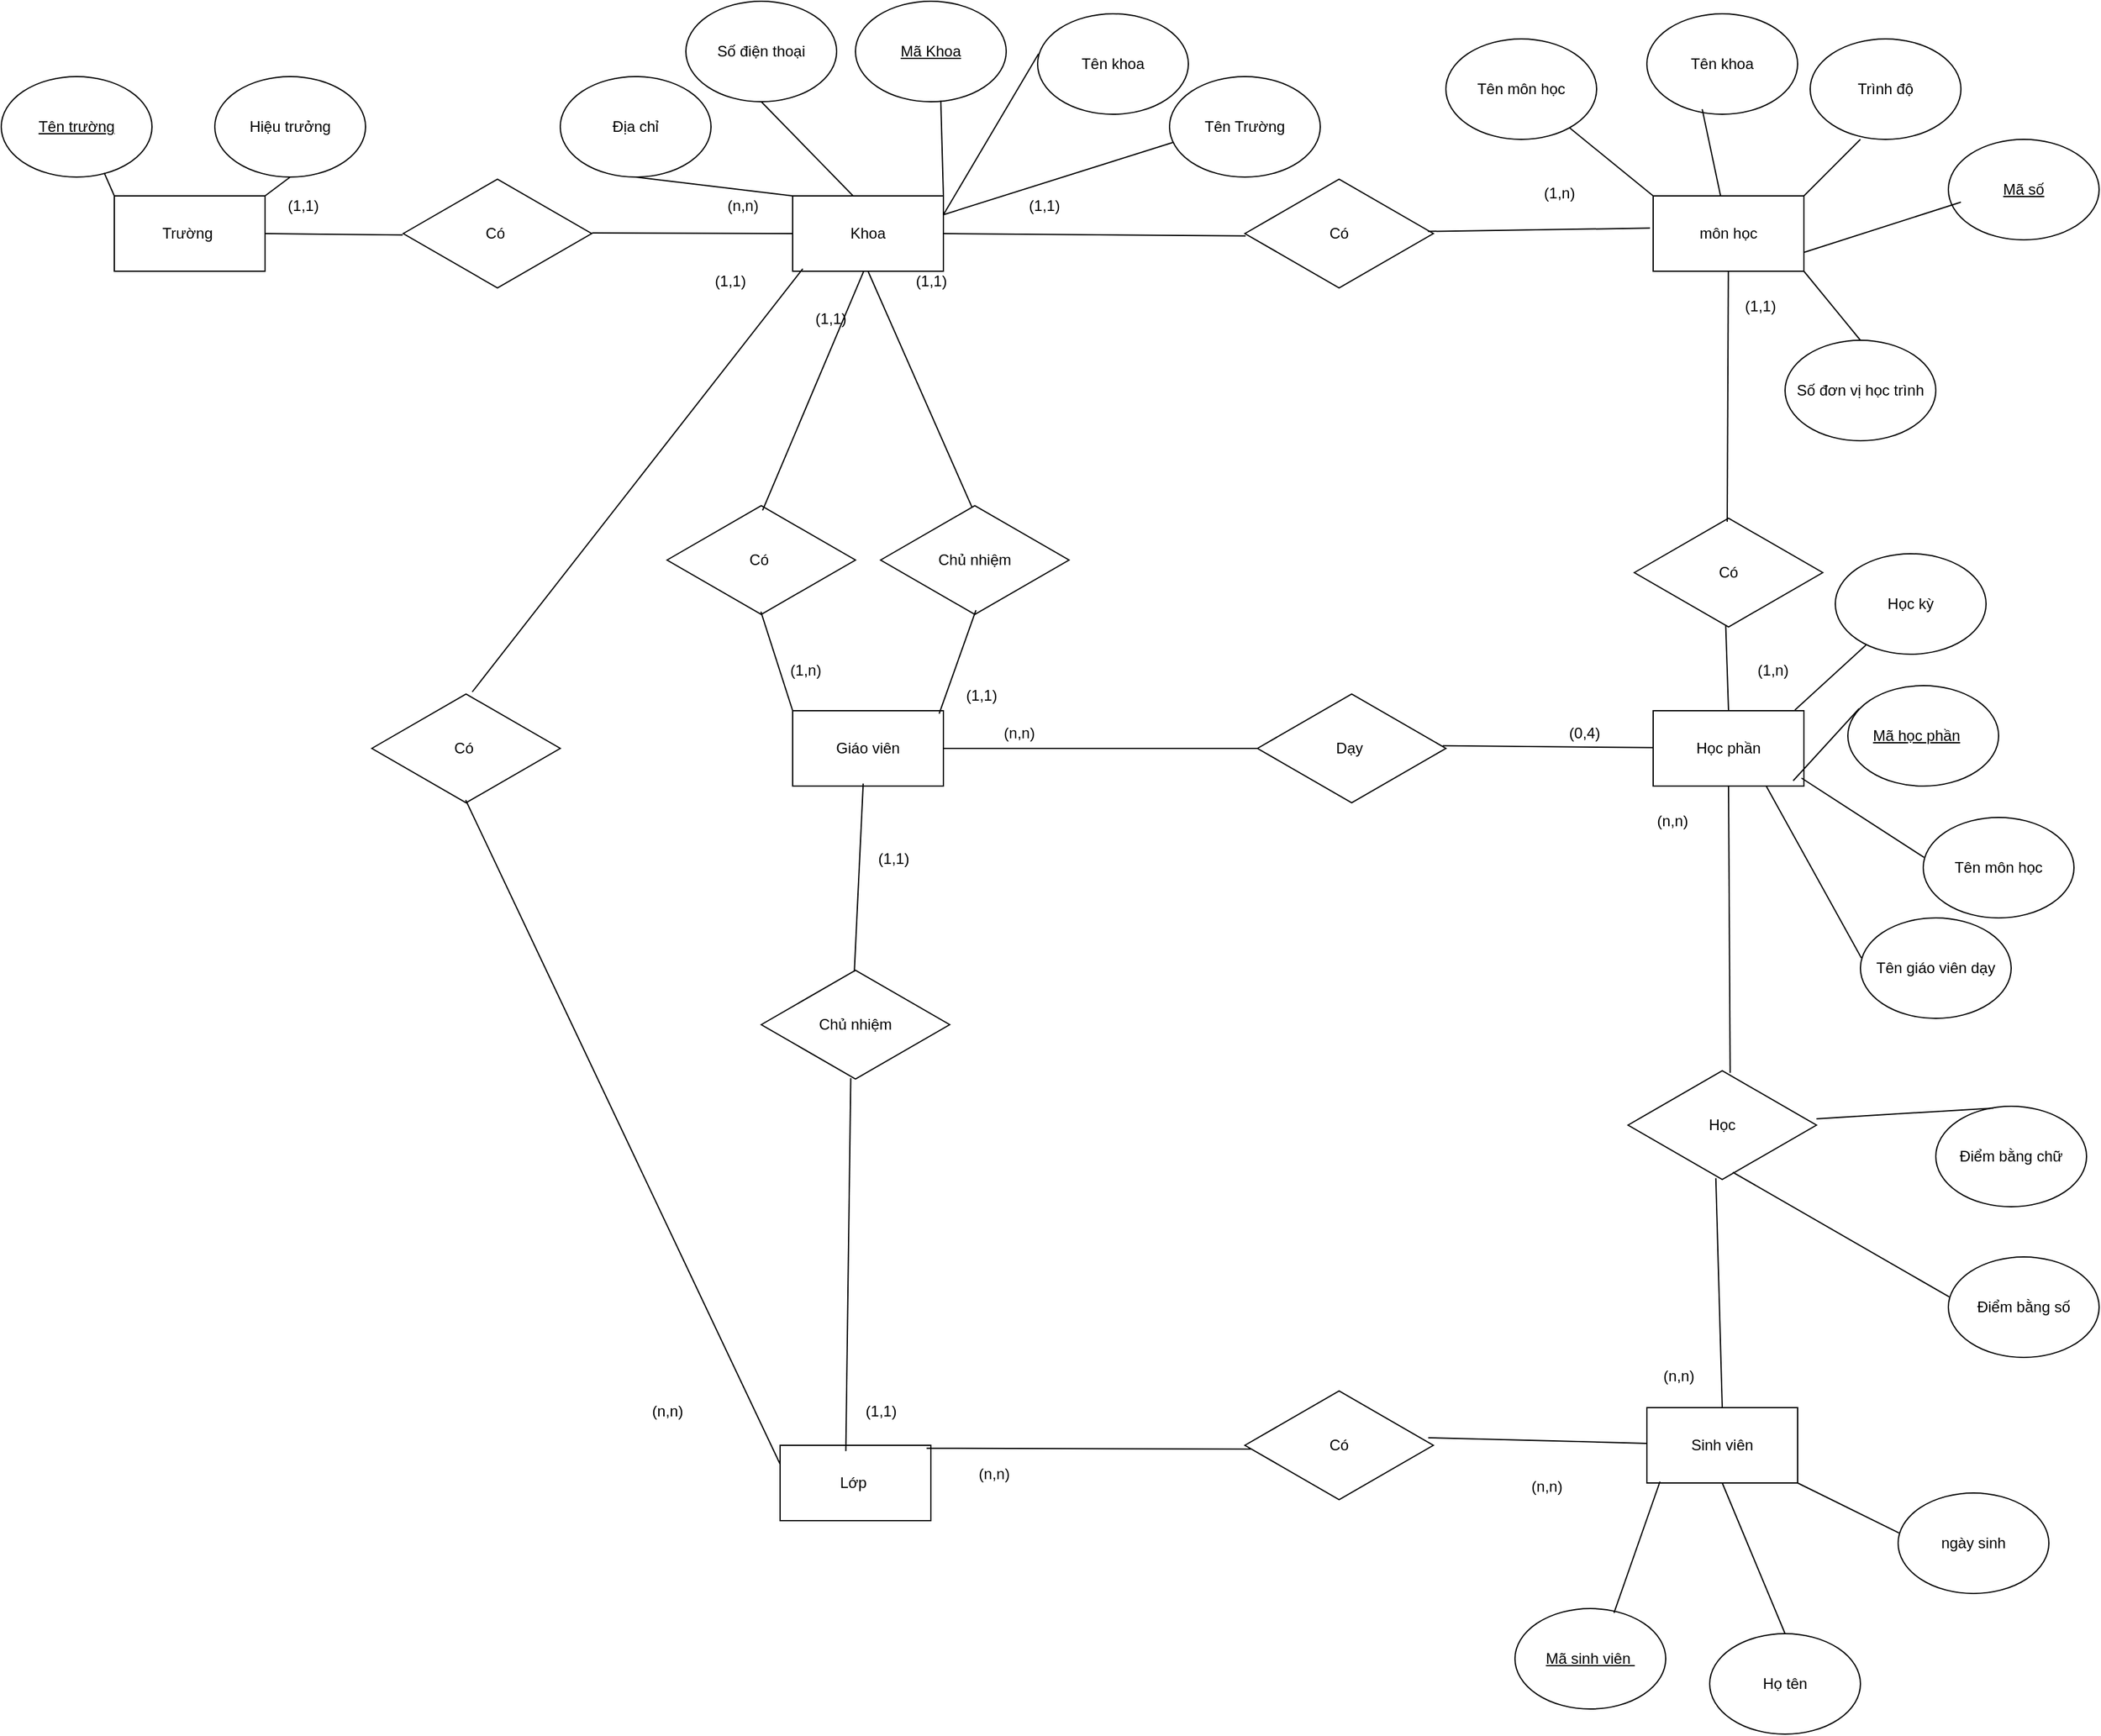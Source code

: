 <mxfile version="28.1.1">
  <diagram id="yPxyJZ8AM_hMuL3Unpa9" name="gitflow">
    <mxGraphModel dx="4993" dy="1965" grid="1" gridSize="10" guides="1" tooltips="1" connect="1" arrows="1" fold="1" page="1" pageScale="1" pageWidth="850" pageHeight="1100" math="0" shadow="0">
      <root>
        <mxCell id="0" />
        <mxCell id="1" parent="0" />
        <mxCell id="RqwDbQr5tK9U3BTIjn7D-177" value="Trường&amp;nbsp;" style="rounded=0;whiteSpace=wrap;html=1;" vertex="1" parent="1">
          <mxGeometry x="70" y="155" width="120" height="60" as="geometry" />
        </mxCell>
        <mxCell id="RqwDbQr5tK9U3BTIjn7D-178" value="Khoa" style="whiteSpace=wrap;html=1;" vertex="1" parent="1">
          <mxGeometry x="610" y="155" width="120" height="60" as="geometry" />
        </mxCell>
        <mxCell id="RqwDbQr5tK9U3BTIjn7D-179" value="&lt;u&gt;Tên trường&lt;/u&gt;" style="ellipse;whiteSpace=wrap;html=1;" vertex="1" parent="1">
          <mxGeometry x="-20" y="60" width="120" height="80" as="geometry" />
        </mxCell>
        <mxCell id="RqwDbQr5tK9U3BTIjn7D-180" value="Hiệu trưởng" style="ellipse;whiteSpace=wrap;html=1;" vertex="1" parent="1">
          <mxGeometry x="150" y="60" width="120" height="80" as="geometry" />
        </mxCell>
        <mxCell id="RqwDbQr5tK9U3BTIjn7D-183" value="" style="endArrow=none;html=1;rounded=0;exitX=1;exitY=0;exitDx=0;exitDy=0;entryX=0.5;entryY=1;entryDx=0;entryDy=0;" edge="1" parent="1" source="RqwDbQr5tK9U3BTIjn7D-177" target="RqwDbQr5tK9U3BTIjn7D-180">
          <mxGeometry width="50" height="50" relative="1" as="geometry">
            <mxPoint x="190" y="160" as="sourcePoint" />
            <mxPoint x="210" y="140" as="targetPoint" />
          </mxGeometry>
        </mxCell>
        <mxCell id="RqwDbQr5tK9U3BTIjn7D-184" value="" style="endArrow=none;html=1;rounded=0;entryX=0.683;entryY=0.958;entryDx=0;entryDy=0;entryPerimeter=0;exitX=0;exitY=0;exitDx=0;exitDy=0;" edge="1" parent="1" source="RqwDbQr5tK9U3BTIjn7D-177" target="RqwDbQr5tK9U3BTIjn7D-179">
          <mxGeometry width="50" height="50" relative="1" as="geometry">
            <mxPoint x="70" y="170" as="sourcePoint" />
            <mxPoint x="120" y="120" as="targetPoint" />
          </mxGeometry>
        </mxCell>
        <mxCell id="RqwDbQr5tK9U3BTIjn7D-186" value="&lt;u&gt;Mã Khoa&lt;/u&gt;" style="ellipse;whiteSpace=wrap;html=1;" vertex="1" parent="1">
          <mxGeometry x="660" width="120" height="80" as="geometry" />
        </mxCell>
        <mxCell id="RqwDbQr5tK9U3BTIjn7D-187" value="Tên khoa" style="ellipse;whiteSpace=wrap;html=1;" vertex="1" parent="1">
          <mxGeometry x="805" y="10" width="120" height="80" as="geometry" />
        </mxCell>
        <mxCell id="RqwDbQr5tK9U3BTIjn7D-188" value="Địa chỉ" style="ellipse;whiteSpace=wrap;html=1;" vertex="1" parent="1">
          <mxGeometry x="425" y="60" width="120" height="80" as="geometry" />
        </mxCell>
        <mxCell id="RqwDbQr5tK9U3BTIjn7D-189" value="Số điện thoại" style="ellipse;whiteSpace=wrap;html=1;" vertex="1" parent="1">
          <mxGeometry x="525" width="120" height="80" as="geometry" />
        </mxCell>
        <mxCell id="RqwDbQr5tK9U3BTIjn7D-192" value="" style="endArrow=none;html=1;rounded=0;entryX=0.5;entryY=1;entryDx=0;entryDy=0;exitX=0;exitY=0;exitDx=0;exitDy=0;" edge="1" parent="1" source="RqwDbQr5tK9U3BTIjn7D-178" target="RqwDbQr5tK9U3BTIjn7D-188">
          <mxGeometry width="50" height="50" relative="1" as="geometry">
            <mxPoint x="440" y="160" as="sourcePoint" />
            <mxPoint x="490" y="110" as="targetPoint" />
          </mxGeometry>
        </mxCell>
        <mxCell id="RqwDbQr5tK9U3BTIjn7D-193" value="" style="endArrow=none;html=1;rounded=0;entryX=0.566;entryY=0.99;entryDx=0;entryDy=0;entryPerimeter=0;exitX=1;exitY=0;exitDx=0;exitDy=0;" edge="1" parent="1" source="RqwDbQr5tK9U3BTIjn7D-178" target="RqwDbQr5tK9U3BTIjn7D-186">
          <mxGeometry width="50" height="50" relative="1" as="geometry">
            <mxPoint x="729.997" y="160" as="sourcePoint" />
            <mxPoint x="803.33" y="100" as="targetPoint" />
          </mxGeometry>
        </mxCell>
        <mxCell id="RqwDbQr5tK9U3BTIjn7D-195" value="" style="endArrow=none;html=1;rounded=0;entryX=0.006;entryY=0.398;entryDx=0;entryDy=0;entryPerimeter=0;exitX=1;exitY=0.25;exitDx=0;exitDy=0;" edge="1" parent="1" source="RqwDbQr5tK9U3BTIjn7D-178" target="RqwDbQr5tK9U3BTIjn7D-187">
          <mxGeometry width="50" height="50" relative="1" as="geometry">
            <mxPoint x="570" y="215" as="sourcePoint" />
            <mxPoint x="620" y="165" as="targetPoint" />
          </mxGeometry>
        </mxCell>
        <mxCell id="RqwDbQr5tK9U3BTIjn7D-198" value="Có&amp;nbsp;" style="html=1;whiteSpace=wrap;aspect=fixed;shape=isoRectangle;" vertex="1" parent="1">
          <mxGeometry x="300" y="140" width="150" height="90" as="geometry" />
        </mxCell>
        <mxCell id="RqwDbQr5tK9U3BTIjn7D-199" value="" style="endArrow=none;html=1;rounded=0;exitX=1;exitY=0.5;exitDx=0;exitDy=0;entryX=-0.003;entryY=0.513;entryDx=0;entryDy=0;entryPerimeter=0;" edge="1" parent="1" source="RqwDbQr5tK9U3BTIjn7D-177" target="RqwDbQr5tK9U3BTIjn7D-198">
          <mxGeometry width="50" height="50" relative="1" as="geometry">
            <mxPoint x="200" y="240" as="sourcePoint" />
            <mxPoint x="250" y="190" as="targetPoint" />
          </mxGeometry>
        </mxCell>
        <mxCell id="RqwDbQr5tK9U3BTIjn7D-200" value="" style="endArrow=none;html=1;rounded=0;entryX=0;entryY=0.5;entryDx=0;entryDy=0;exitX=1.002;exitY=0.495;exitDx=0;exitDy=0;exitPerimeter=0;" edge="1" parent="1" source="RqwDbQr5tK9U3BTIjn7D-198" target="RqwDbQr5tK9U3BTIjn7D-178">
          <mxGeometry width="50" height="50" relative="1" as="geometry">
            <mxPoint x="400" y="190" as="sourcePoint" />
            <mxPoint x="445" y="180" as="targetPoint" />
          </mxGeometry>
        </mxCell>
        <mxCell id="RqwDbQr5tK9U3BTIjn7D-201" value="môn học" style="whiteSpace=wrap;html=1;" vertex="1" parent="1">
          <mxGeometry x="1295" y="155" width="120" height="60" as="geometry" />
        </mxCell>
        <mxCell id="RqwDbQr5tK9U3BTIjn7D-202" value="" style="endArrow=none;html=1;rounded=0;entryX=0.401;entryY=0;entryDx=0;entryDy=0;entryPerimeter=0;exitX=0.5;exitY=1;exitDx=0;exitDy=0;" edge="1" parent="1" source="RqwDbQr5tK9U3BTIjn7D-189" target="RqwDbQr5tK9U3BTIjn7D-178">
          <mxGeometry width="50" height="50" relative="1" as="geometry">
            <mxPoint x="640" y="90" as="sourcePoint" />
            <mxPoint x="580" y="210" as="targetPoint" />
          </mxGeometry>
        </mxCell>
        <mxCell id="RqwDbQr5tK9U3BTIjn7D-203" value="Tên môn học" style="ellipse;whiteSpace=wrap;html=1;" vertex="1" parent="1">
          <mxGeometry x="1130" y="30" width="120" height="80" as="geometry" />
        </mxCell>
        <mxCell id="RqwDbQr5tK9U3BTIjn7D-204" value="&lt;u&gt;Mã số&lt;/u&gt;" style="ellipse;whiteSpace=wrap;html=1;" vertex="1" parent="1">
          <mxGeometry x="1530" y="110" width="120" height="80" as="geometry" />
        </mxCell>
        <mxCell id="RqwDbQr5tK9U3BTIjn7D-205" value="" style="endArrow=none;html=1;rounded=0;entryX=0.819;entryY=0.883;entryDx=0;entryDy=0;entryPerimeter=0;exitX=0;exitY=0;exitDx=0;exitDy=0;" edge="1" parent="1" source="RqwDbQr5tK9U3BTIjn7D-201" target="RqwDbQr5tK9U3BTIjn7D-203">
          <mxGeometry width="50" height="50" relative="1" as="geometry">
            <mxPoint x="70" y="320" as="sourcePoint" />
            <mxPoint x="120" y="270" as="targetPoint" />
          </mxGeometry>
        </mxCell>
        <mxCell id="RqwDbQr5tK9U3BTIjn7D-206" value="" style="endArrow=none;html=1;rounded=0;exitX=0.083;exitY=0.625;exitDx=0;exitDy=0;exitPerimeter=0;entryX=1;entryY=0.75;entryDx=0;entryDy=0;" edge="1" parent="1" source="RqwDbQr5tK9U3BTIjn7D-204" target="RqwDbQr5tK9U3BTIjn7D-201">
          <mxGeometry width="50" height="50" relative="1" as="geometry">
            <mxPoint x="1727.426" y="99.996" as="sourcePoint" />
            <mxPoint x="1410" y="190" as="targetPoint" />
          </mxGeometry>
        </mxCell>
        <mxCell id="RqwDbQr5tK9U3BTIjn7D-207" value="Số đơn vị học trình" style="ellipse;whiteSpace=wrap;html=1;" vertex="1" parent="1">
          <mxGeometry x="1400" y="270" width="120" height="80" as="geometry" />
        </mxCell>
        <mxCell id="RqwDbQr5tK9U3BTIjn7D-208" value="" style="endArrow=none;html=1;rounded=0;exitX=0.5;exitY=0;exitDx=0;exitDy=0;entryX=1;entryY=1;entryDx=0;entryDy=0;" edge="1" parent="1" source="RqwDbQr5tK9U3BTIjn7D-207" target="RqwDbQr5tK9U3BTIjn7D-201">
          <mxGeometry width="50" height="50" relative="1" as="geometry">
            <mxPoint x="105" y="470" as="sourcePoint" />
            <mxPoint x="155" y="420" as="targetPoint" />
          </mxGeometry>
        </mxCell>
        <mxCell id="RqwDbQr5tK9U3BTIjn7D-209" value="Trình độ" style="ellipse;whiteSpace=wrap;html=1;" vertex="1" parent="1">
          <mxGeometry x="1420" y="30" width="120" height="80" as="geometry" />
        </mxCell>
        <mxCell id="RqwDbQr5tK9U3BTIjn7D-210" value="" style="endArrow=none;html=1;rounded=0;entryX=1;entryY=0;entryDx=0;entryDy=0;exitX=0.333;exitY=1;exitDx=0;exitDy=0;exitPerimeter=0;" edge="1" parent="1" source="RqwDbQr5tK9U3BTIjn7D-209" target="RqwDbQr5tK9U3BTIjn7D-201">
          <mxGeometry width="50" height="50" relative="1" as="geometry">
            <mxPoint x="1208.773" y="59.294" as="sourcePoint" />
            <mxPoint x="1180" y="160" as="targetPoint" />
          </mxGeometry>
        </mxCell>
        <mxCell id="RqwDbQr5tK9U3BTIjn7D-212" value="Có" style="html=1;whiteSpace=wrap;aspect=fixed;shape=isoRectangle;" vertex="1" parent="1">
          <mxGeometry x="970" y="140" width="150" height="90" as="geometry" />
        </mxCell>
        <mxCell id="RqwDbQr5tK9U3BTIjn7D-214" value="" style="endArrow=none;html=1;rounded=0;exitX=1;exitY=0.5;exitDx=0;exitDy=0;entryX=0.004;entryY=0.521;entryDx=0;entryDy=0;entryPerimeter=0;" edge="1" parent="1" source="RqwDbQr5tK9U3BTIjn7D-178" target="RqwDbQr5tK9U3BTIjn7D-212">
          <mxGeometry width="50" height="50" relative="1" as="geometry">
            <mxPoint x="780" y="220" as="sourcePoint" />
            <mxPoint x="830" y="170" as="targetPoint" />
          </mxGeometry>
        </mxCell>
        <mxCell id="RqwDbQr5tK9U3BTIjn7D-215" value="" style="endArrow=none;html=1;rounded=0;entryX=-0.021;entryY=0.428;entryDx=0;entryDy=0;entryPerimeter=0;exitX=0.971;exitY=0.481;exitDx=0;exitDy=0;exitPerimeter=0;" edge="1" parent="1" source="RqwDbQr5tK9U3BTIjn7D-212" target="RqwDbQr5tK9U3BTIjn7D-201">
          <mxGeometry width="50" height="50" relative="1" as="geometry">
            <mxPoint x="980" y="220" as="sourcePoint" />
            <mxPoint x="1030" y="170" as="targetPoint" />
          </mxGeometry>
        </mxCell>
        <mxCell id="RqwDbQr5tK9U3BTIjn7D-227" value="Học phần" style="whiteSpace=wrap;html=1;" vertex="1" parent="1">
          <mxGeometry x="1295" y="565" width="120" height="60" as="geometry" />
        </mxCell>
        <mxCell id="RqwDbQr5tK9U3BTIjn7D-228" value="&lt;u&gt;Mã học phần&lt;span style=&quot;white-space: pre;&quot;&gt;&#x9;&lt;/span&gt;&lt;/u&gt;" style="ellipse;whiteSpace=wrap;html=1;" vertex="1" parent="1">
          <mxGeometry x="1450" y="545" width="120" height="80" as="geometry" />
        </mxCell>
        <mxCell id="RqwDbQr5tK9U3BTIjn7D-229" value="Học kỳ" style="ellipse;whiteSpace=wrap;html=1;" vertex="1" parent="1">
          <mxGeometry x="1440" y="440" width="120" height="80" as="geometry" />
        </mxCell>
        <mxCell id="RqwDbQr5tK9U3BTIjn7D-230" value="" style="endArrow=none;html=1;rounded=0;entryX=0.075;entryY=0.228;entryDx=0;entryDy=0;entryPerimeter=0;exitX=0.929;exitY=0.929;exitDx=0;exitDy=0;exitPerimeter=0;" edge="1" parent="1" source="RqwDbQr5tK9U3BTIjn7D-227" target="RqwDbQr5tK9U3BTIjn7D-228">
          <mxGeometry width="50" height="50" relative="1" as="geometry">
            <mxPoint x="600" y="330" as="sourcePoint" />
            <mxPoint x="650" y="280" as="targetPoint" />
          </mxGeometry>
        </mxCell>
        <mxCell id="RqwDbQr5tK9U3BTIjn7D-231" value="" style="endArrow=none;html=1;rounded=0;entryX=0.94;entryY=-0.008;entryDx=0;entryDy=0;entryPerimeter=0;" edge="1" parent="1" source="RqwDbQr5tK9U3BTIjn7D-229" target="RqwDbQr5tK9U3BTIjn7D-227">
          <mxGeometry width="50" height="50" relative="1" as="geometry">
            <mxPoint x="1572.906" y="295.716" as="sourcePoint" />
            <mxPoint x="1600" y="230.0" as="targetPoint" />
          </mxGeometry>
        </mxCell>
        <mxCell id="RqwDbQr5tK9U3BTIjn7D-236" value="Có" style="html=1;whiteSpace=wrap;aspect=fixed;shape=isoRectangle;" vertex="1" parent="1">
          <mxGeometry x="1280" y="410" width="150" height="90" as="geometry" />
        </mxCell>
        <mxCell id="RqwDbQr5tK9U3BTIjn7D-237" value="" style="endArrow=none;html=1;rounded=0;exitX=0.485;exitY=0.962;exitDx=0;exitDy=0;exitPerimeter=0;entryX=0.5;entryY=0;entryDx=0;entryDy=0;" edge="1" parent="1" source="RqwDbQr5tK9U3BTIjn7D-236" target="RqwDbQr5tK9U3BTIjn7D-227">
          <mxGeometry width="50" height="50" relative="1" as="geometry">
            <mxPoint x="1510" y="230" as="sourcePoint" />
            <mxPoint x="1570" y="430" as="targetPoint" />
          </mxGeometry>
        </mxCell>
        <mxCell id="RqwDbQr5tK9U3BTIjn7D-238" value="" style="endArrow=none;html=1;rounded=0;entryX=0.493;entryY=0.05;entryDx=0;entryDy=0;entryPerimeter=0;" edge="1" parent="1" source="RqwDbQr5tK9U3BTIjn7D-201" target="RqwDbQr5tK9U3BTIjn7D-236">
          <mxGeometry width="50" height="50" relative="1" as="geometry">
            <mxPoint x="1330" y="240" as="sourcePoint" />
            <mxPoint x="1300" y="150" as="targetPoint" />
          </mxGeometry>
        </mxCell>
        <mxCell id="RqwDbQr5tK9U3BTIjn7D-239" value="Giáo viên" style="whiteSpace=wrap;html=1;" vertex="1" parent="1">
          <mxGeometry x="610" y="565" width="120" height="60" as="geometry" />
        </mxCell>
        <mxCell id="RqwDbQr5tK9U3BTIjn7D-247" value="Có&amp;nbsp;" style="html=1;whiteSpace=wrap;aspect=fixed;shape=isoRectangle;" vertex="1" parent="1">
          <mxGeometry x="510" y="400" width="150" height="90" as="geometry" />
        </mxCell>
        <mxCell id="RqwDbQr5tK9U3BTIjn7D-251" value="" style="endArrow=none;html=1;rounded=0;entryX=0.472;entryY=0.996;entryDx=0;entryDy=0;entryPerimeter=0;exitX=0.507;exitY=0.061;exitDx=0;exitDy=0;exitPerimeter=0;" edge="1" parent="1" source="RqwDbQr5tK9U3BTIjn7D-247" target="RqwDbQr5tK9U3BTIjn7D-178">
          <mxGeometry width="50" height="50" relative="1" as="geometry">
            <mxPoint x="640" y="400" as="sourcePoint" />
            <mxPoint x="690" y="300" as="targetPoint" />
          </mxGeometry>
        </mxCell>
        <mxCell id="RqwDbQr5tK9U3BTIjn7D-252" value="" style="endArrow=none;html=1;rounded=0;exitX=0;exitY=0;exitDx=0;exitDy=0;entryX=0.498;entryY=0.957;entryDx=0;entryDy=0;entryPerimeter=0;" edge="1" parent="1" source="RqwDbQr5tK9U3BTIjn7D-239" target="RqwDbQr5tK9U3BTIjn7D-247">
          <mxGeometry width="50" height="50" relative="1" as="geometry">
            <mxPoint x="570" y="575" as="sourcePoint" />
            <mxPoint x="620" y="525" as="targetPoint" />
          </mxGeometry>
        </mxCell>
        <mxCell id="RqwDbQr5tK9U3BTIjn7D-253" value="" style="endArrow=none;html=1;rounded=0;entryX=0.5;entryY=1;entryDx=0;entryDy=0;exitX=0.489;exitY=0.048;exitDx=0;exitDy=0;exitPerimeter=0;" edge="1" parent="1" source="RqwDbQr5tK9U3BTIjn7D-254" target="RqwDbQr5tK9U3BTIjn7D-178">
          <mxGeometry width="50" height="50" relative="1" as="geometry">
            <mxPoint x="730" y="410" as="sourcePoint" />
            <mxPoint x="720" y="360" as="targetPoint" />
            <Array as="points" />
          </mxGeometry>
        </mxCell>
        <mxCell id="RqwDbQr5tK9U3BTIjn7D-254" value="Chủ nhiệm" style="html=1;whiteSpace=wrap;aspect=fixed;shape=isoRectangle;" vertex="1" parent="1">
          <mxGeometry x="680" y="400" width="150" height="90" as="geometry" />
        </mxCell>
        <mxCell id="RqwDbQr5tK9U3BTIjn7D-255" value="" style="endArrow=none;html=1;rounded=0;exitX=0.972;exitY=0.039;exitDx=0;exitDy=0;exitPerimeter=0;entryX=0.506;entryY=0.944;entryDx=0;entryDy=0;entryPerimeter=0;" edge="1" parent="1" source="RqwDbQr5tK9U3BTIjn7D-239" target="RqwDbQr5tK9U3BTIjn7D-254">
          <mxGeometry width="50" height="50" relative="1" as="geometry">
            <mxPoint x="710" y="575" as="sourcePoint" />
            <mxPoint x="760" y="525" as="targetPoint" />
          </mxGeometry>
        </mxCell>
        <mxCell id="RqwDbQr5tK9U3BTIjn7D-257" value="" style="endArrow=none;html=1;rounded=0;exitX=1;exitY=0.5;exitDx=0;exitDy=0;entryX=0.032;entryY=0.5;entryDx=0;entryDy=0;entryPerimeter=0;" edge="1" parent="1" source="RqwDbQr5tK9U3BTIjn7D-239" target="RqwDbQr5tK9U3BTIjn7D-258">
          <mxGeometry width="50" height="50" relative="1" as="geometry">
            <mxPoint x="710" y="640" as="sourcePoint" />
            <mxPoint x="1050" y="510" as="targetPoint" />
          </mxGeometry>
        </mxCell>
        <mxCell id="RqwDbQr5tK9U3BTIjn7D-258" value="Dạy&amp;nbsp;" style="html=1;whiteSpace=wrap;aspect=fixed;shape=isoRectangle;" vertex="1" parent="1">
          <mxGeometry x="980" y="550" width="150" height="90" as="geometry" />
        </mxCell>
        <mxCell id="RqwDbQr5tK9U3BTIjn7D-259" value="" style="endArrow=none;html=1;rounded=0;exitX=0.983;exitY=0.476;exitDx=0;exitDy=0;exitPerimeter=0;" edge="1" parent="1" source="RqwDbQr5tK9U3BTIjn7D-258" target="RqwDbQr5tK9U3BTIjn7D-227">
          <mxGeometry width="50" height="50" relative="1" as="geometry">
            <mxPoint x="1275" y="470" as="sourcePoint" />
            <mxPoint x="1530" y="570" as="targetPoint" />
          </mxGeometry>
        </mxCell>
        <mxCell id="RqwDbQr5tK9U3BTIjn7D-260" value="Sinh viên" style="whiteSpace=wrap;html=1;" vertex="1" parent="1">
          <mxGeometry x="1290" y="1120" width="120" height="60" as="geometry" />
        </mxCell>
        <mxCell id="RqwDbQr5tK9U3BTIjn7D-261" value="Họ tên" style="ellipse;whiteSpace=wrap;html=1;" vertex="1" parent="1">
          <mxGeometry x="1340" y="1300" width="120" height="80" as="geometry" />
        </mxCell>
        <mxCell id="RqwDbQr5tK9U3BTIjn7D-262" value="ngày sinh" style="ellipse;whiteSpace=wrap;html=1;" vertex="1" parent="1">
          <mxGeometry x="1490" y="1188" width="120" height="80" as="geometry" />
        </mxCell>
        <mxCell id="RqwDbQr5tK9U3BTIjn7D-263" value="&lt;u&gt;Mã sinh viên&amp;nbsp;&lt;/u&gt;" style="ellipse;whiteSpace=wrap;html=1;" vertex="1" parent="1">
          <mxGeometry x="1185" y="1280" width="120" height="80" as="geometry" />
        </mxCell>
        <mxCell id="RqwDbQr5tK9U3BTIjn7D-265" value="" style="endArrow=none;html=1;rounded=0;entryX=0.657;entryY=0.043;entryDx=0;entryDy=0;exitX=0.087;exitY=0.981;exitDx=0;exitDy=0;entryPerimeter=0;exitPerimeter=0;" edge="1" parent="1" source="RqwDbQr5tK9U3BTIjn7D-260" target="RqwDbQr5tK9U3BTIjn7D-263">
          <mxGeometry width="50" height="50" relative="1" as="geometry">
            <mxPoint x="770" y="900" as="sourcePoint" />
            <mxPoint x="820" y="850" as="targetPoint" />
          </mxGeometry>
        </mxCell>
        <mxCell id="RqwDbQr5tK9U3BTIjn7D-266" value="" style="endArrow=none;html=1;rounded=0;entryX=0.5;entryY=0;entryDx=0;entryDy=0;exitX=0.5;exitY=1;exitDx=0;exitDy=0;" edge="1" parent="1" source="RqwDbQr5tK9U3BTIjn7D-260" target="RqwDbQr5tK9U3BTIjn7D-261">
          <mxGeometry width="50" height="50" relative="1" as="geometry">
            <mxPoint x="1106.04" y="821" as="sourcePoint" />
            <mxPoint x="1093.96" y="1100.2" as="targetPoint" />
          </mxGeometry>
        </mxCell>
        <mxCell id="RqwDbQr5tK9U3BTIjn7D-267" value="" style="endArrow=none;html=1;rounded=0;entryX=0.006;entryY=0.398;entryDx=0;entryDy=0;entryPerimeter=0;exitX=1;exitY=1;exitDx=0;exitDy=0;" edge="1" parent="1" source="RqwDbQr5tK9U3BTIjn7D-260" target="RqwDbQr5tK9U3BTIjn7D-262">
          <mxGeometry width="50" height="50" relative="1" as="geometry">
            <mxPoint x="900" y="955" as="sourcePoint" />
            <mxPoint x="950" y="905" as="targetPoint" />
          </mxGeometry>
        </mxCell>
        <mxCell id="RqwDbQr5tK9U3BTIjn7D-269" value="Học" style="html=1;whiteSpace=wrap;aspect=fixed;shape=isoRectangle;" vertex="1" parent="1">
          <mxGeometry x="1275" y="850" width="150" height="90" as="geometry" />
        </mxCell>
        <mxCell id="RqwDbQr5tK9U3BTIjn7D-270" value="" style="endArrow=none;html=1;rounded=0;exitX=0.5;exitY=0;exitDx=0;exitDy=0;entryX=0.466;entryY=0.969;entryDx=0;entryDy=0;entryPerimeter=0;" edge="1" parent="1" source="RqwDbQr5tK9U3BTIjn7D-260" target="RqwDbQr5tK9U3BTIjn7D-269">
          <mxGeometry width="50" height="50" relative="1" as="geometry">
            <mxPoint x="1110" y="960" as="sourcePoint" />
            <mxPoint x="1350" y="933" as="targetPoint" />
          </mxGeometry>
        </mxCell>
        <mxCell id="RqwDbQr5tK9U3BTIjn7D-275" value="" style="endArrow=none;html=1;rounded=0;exitX=0.542;exitY=0.038;exitDx=0;exitDy=0;exitPerimeter=0;entryX=0.5;entryY=1;entryDx=0;entryDy=0;" edge="1" parent="1" source="RqwDbQr5tK9U3BTIjn7D-269" target="RqwDbQr5tK9U3BTIjn7D-227">
          <mxGeometry width="50" height="50" relative="1" as="geometry">
            <mxPoint x="1290" y="780" as="sourcePoint" />
            <mxPoint x="1352.1" y="743.52" as="targetPoint" />
          </mxGeometry>
        </mxCell>
        <mxCell id="RqwDbQr5tK9U3BTIjn7D-277" value="Lớp&amp;nbsp;" style="whiteSpace=wrap;html=1;" vertex="1" parent="1">
          <mxGeometry x="600" y="1150" width="120" height="60" as="geometry" />
        </mxCell>
        <mxCell id="RqwDbQr5tK9U3BTIjn7D-278" value="Có&amp;nbsp;" style="html=1;whiteSpace=wrap;aspect=fixed;shape=isoRectangle;" vertex="1" parent="1">
          <mxGeometry x="275" y="550" width="150" height="90" as="geometry" />
        </mxCell>
        <mxCell id="RqwDbQr5tK9U3BTIjn7D-279" value="" style="endArrow=none;html=1;rounded=0;exitX=0;exitY=0.25;exitDx=0;exitDy=0;entryX=0.498;entryY=0.957;entryDx=0;entryDy=0;entryPerimeter=0;" edge="1" parent="1" source="RqwDbQr5tK9U3BTIjn7D-277" target="RqwDbQr5tK9U3BTIjn7D-278">
          <mxGeometry width="50" height="50" relative="1" as="geometry">
            <mxPoint x="380" y="710" as="sourcePoint" />
            <mxPoint x="310" y="665" as="targetPoint" />
          </mxGeometry>
        </mxCell>
        <mxCell id="RqwDbQr5tK9U3BTIjn7D-280" value="" style="endArrow=none;html=1;rounded=0;exitX=0.972;exitY=0.039;exitDx=0;exitDy=0;exitPerimeter=0;entryX=0.033;entryY=0.533;entryDx=0;entryDy=0;entryPerimeter=0;" edge="1" parent="1" source="RqwDbQr5tK9U3BTIjn7D-277" target="RqwDbQr5tK9U3BTIjn7D-281">
          <mxGeometry width="50" height="50" relative="1" as="geometry">
            <mxPoint x="590" y="875" as="sourcePoint" />
            <mxPoint x="780" y="870" as="targetPoint" />
          </mxGeometry>
        </mxCell>
        <mxCell id="RqwDbQr5tK9U3BTIjn7D-281" value="Có" style="html=1;whiteSpace=wrap;aspect=fixed;shape=isoRectangle;" vertex="1" parent="1">
          <mxGeometry x="970" y="1105" width="150" height="90" as="geometry" />
        </mxCell>
        <mxCell id="RqwDbQr5tK9U3BTIjn7D-282" value="" style="endArrow=none;html=1;rounded=0;exitX=0.533;exitY=0;exitDx=0;exitDy=0;exitPerimeter=0;entryX=0.067;entryY=0.967;entryDx=0;entryDy=0;entryPerimeter=0;" edge="1" parent="1" source="RqwDbQr5tK9U3BTIjn7D-278" target="RqwDbQr5tK9U3BTIjn7D-178">
          <mxGeometry width="50" height="50" relative="1" as="geometry">
            <mxPoint x="740" y="400" as="sourcePoint" />
            <mxPoint x="410" y="450" as="targetPoint" />
          </mxGeometry>
        </mxCell>
        <mxCell id="RqwDbQr5tK9U3BTIjn7D-283" value="" style="endArrow=none;html=1;rounded=0;exitX=0.973;exitY=0.433;exitDx=0;exitDy=0;exitPerimeter=0;" edge="1" parent="1" source="RqwDbQr5tK9U3BTIjn7D-281" target="RqwDbQr5tK9U3BTIjn7D-260">
          <mxGeometry width="50" height="50" relative="1" as="geometry">
            <mxPoint x="740" y="750" as="sourcePoint" />
            <mxPoint x="790" y="700" as="targetPoint" />
          </mxGeometry>
        </mxCell>
        <mxCell id="RqwDbQr5tK9U3BTIjn7D-284" value="" style="endArrow=none;html=1;rounded=0;exitX=0.436;exitY=0.078;exitDx=0;exitDy=0;entryX=0.475;entryY=0.973;entryDx=0;entryDy=0;entryPerimeter=0;exitPerimeter=0;" edge="1" parent="1" source="RqwDbQr5tK9U3BTIjn7D-277" target="RqwDbQr5tK9U3BTIjn7D-285">
          <mxGeometry width="50" height="50" relative="1" as="geometry">
            <mxPoint x="680" y="810" as="sourcePoint" />
            <mxPoint x="690" y="790" as="targetPoint" />
          </mxGeometry>
        </mxCell>
        <mxCell id="RqwDbQr5tK9U3BTIjn7D-285" value="Chủ nhiệm" style="html=1;whiteSpace=wrap;aspect=fixed;shape=isoRectangle;" vertex="1" parent="1">
          <mxGeometry x="585" y="770" width="150" height="90" as="geometry" />
        </mxCell>
        <mxCell id="RqwDbQr5tK9U3BTIjn7D-286" value="" style="endArrow=none;html=1;rounded=0;exitX=0.494;exitY=0.03;exitDx=0;exitDy=0;exitPerimeter=0;entryX=0.468;entryY=0.967;entryDx=0;entryDy=0;entryPerimeter=0;" edge="1" parent="1" source="RqwDbQr5tK9U3BTIjn7D-285" target="RqwDbQr5tK9U3BTIjn7D-239">
          <mxGeometry width="50" height="50" relative="1" as="geometry">
            <mxPoint x="740" y="700" as="sourcePoint" />
            <mxPoint x="790" y="650" as="targetPoint" />
          </mxGeometry>
        </mxCell>
        <mxCell id="RqwDbQr5tK9U3BTIjn7D-289" value="Điểm bằng chữ" style="ellipse;whiteSpace=wrap;html=1;" vertex="1" parent="1">
          <mxGeometry x="1520" y="880" width="120" height="80" as="geometry" />
        </mxCell>
        <mxCell id="RqwDbQr5tK9U3BTIjn7D-290" value="Điểm bằng số" style="ellipse;whiteSpace=wrap;html=1;" vertex="1" parent="1">
          <mxGeometry x="1530" y="1000" width="120" height="80" as="geometry" />
        </mxCell>
        <mxCell id="RqwDbQr5tK9U3BTIjn7D-293" value="" style="endArrow=none;html=1;rounded=0;entryX=0.381;entryY=0.018;entryDx=0;entryDy=0;entryPerimeter=0;exitX=1;exitY=0.444;exitDx=0;exitDy=0;exitPerimeter=0;" edge="1" parent="1" source="RqwDbQr5tK9U3BTIjn7D-269" target="RqwDbQr5tK9U3BTIjn7D-289">
          <mxGeometry width="50" height="50" relative="1" as="geometry">
            <mxPoint x="1140" y="1270" as="sourcePoint" />
            <mxPoint x="1203.33" y="1220" as="targetPoint" />
          </mxGeometry>
        </mxCell>
        <mxCell id="RqwDbQr5tK9U3BTIjn7D-294" value="" style="endArrow=none;html=1;rounded=0;entryX=0.006;entryY=0.398;entryDx=0;entryDy=0;entryPerimeter=0;exitX=0.556;exitY=0.917;exitDx=0;exitDy=0;exitPerimeter=0;" edge="1" parent="1" source="RqwDbQr5tK9U3BTIjn7D-269" target="RqwDbQr5tK9U3BTIjn7D-290">
          <mxGeometry width="50" height="50" relative="1" as="geometry">
            <mxPoint x="1140" y="1330" as="sourcePoint" />
            <mxPoint x="1020" y="1285" as="targetPoint" />
          </mxGeometry>
        </mxCell>
        <mxCell id="RqwDbQr5tK9U3BTIjn7D-302" value="Tên Trường" style="ellipse;whiteSpace=wrap;html=1;" vertex="1" parent="1">
          <mxGeometry x="910" y="60" width="120" height="80" as="geometry" />
        </mxCell>
        <mxCell id="RqwDbQr5tK9U3BTIjn7D-305" value="" style="endArrow=none;html=1;rounded=0;exitX=1;exitY=0.25;exitDx=0;exitDy=0;entryX=0.021;entryY=0.656;entryDx=0;entryDy=0;entryPerimeter=0;" edge="1" parent="1" source="RqwDbQr5tK9U3BTIjn7D-178" target="RqwDbQr5tK9U3BTIjn7D-302">
          <mxGeometry width="50" height="50" relative="1" as="geometry">
            <mxPoint x="789.5" y="330" as="sourcePoint" />
            <mxPoint x="1030.5" y="332" as="targetPoint" />
          </mxGeometry>
        </mxCell>
        <mxCell id="RqwDbQr5tK9U3BTIjn7D-306" value="Tên khoa" style="ellipse;whiteSpace=wrap;html=1;" vertex="1" parent="1">
          <mxGeometry x="1290" y="10" width="120" height="80" as="geometry" />
        </mxCell>
        <mxCell id="RqwDbQr5tK9U3BTIjn7D-308" value="" style="endArrow=none;html=1;rounded=0;entryX=0.367;entryY=0.949;entryDx=0;entryDy=0;entryPerimeter=0;" edge="1" parent="1" target="RqwDbQr5tK9U3BTIjn7D-306" source="RqwDbQr5tK9U3BTIjn7D-201">
          <mxGeometry width="50" height="50" relative="1" as="geometry">
            <mxPoint x="982" y="490" as="sourcePoint" />
            <mxPoint x="872" y="485" as="targetPoint" />
          </mxGeometry>
        </mxCell>
        <mxCell id="RqwDbQr5tK9U3BTIjn7D-311" value="Tên môn học" style="ellipse;whiteSpace=wrap;html=1;" vertex="1" parent="1">
          <mxGeometry x="1510" y="650" width="120" height="80" as="geometry" />
        </mxCell>
        <mxCell id="RqwDbQr5tK9U3BTIjn7D-313" value="" style="endArrow=none;html=1;rounded=0;entryX=0.006;entryY=0.398;entryDx=0;entryDy=0;entryPerimeter=0;exitX=0.984;exitY=0.894;exitDx=0;exitDy=0;exitPerimeter=0;" edge="1" parent="1" target="RqwDbQr5tK9U3BTIjn7D-311" source="RqwDbQr5tK9U3BTIjn7D-227">
          <mxGeometry width="50" height="50" relative="1" as="geometry">
            <mxPoint x="1492" y="860" as="sourcePoint" />
            <mxPoint x="1382" y="855" as="targetPoint" />
          </mxGeometry>
        </mxCell>
        <mxCell id="RqwDbQr5tK9U3BTIjn7D-315" value="Tên giáo viên dạy" style="ellipse;whiteSpace=wrap;html=1;" vertex="1" parent="1">
          <mxGeometry x="1460" y="730" width="120" height="80" as="geometry" />
        </mxCell>
        <mxCell id="RqwDbQr5tK9U3BTIjn7D-316" value="" style="endArrow=none;html=1;rounded=0;entryX=0.006;entryY=0.398;entryDx=0;entryDy=0;entryPerimeter=0;exitX=0.75;exitY=1;exitDx=0;exitDy=0;" edge="1" parent="1" target="RqwDbQr5tK9U3BTIjn7D-315" source="RqwDbQr5tK9U3BTIjn7D-227">
          <mxGeometry width="50" height="50" relative="1" as="geometry">
            <mxPoint x="760" y="620" as="sourcePoint" />
            <mxPoint x="650" y="615" as="targetPoint" />
          </mxGeometry>
        </mxCell>
        <mxCell id="RqwDbQr5tK9U3BTIjn7D-319" value="(1,1)" style="text;html=1;align=center;verticalAlign=middle;resizable=0;points=[];autosize=1;strokeColor=none;fillColor=none;" vertex="1" parent="1">
          <mxGeometry x="195" y="148" width="50" height="30" as="geometry" />
        </mxCell>
        <mxCell id="RqwDbQr5tK9U3BTIjn7D-320" value="(n,n)" style="text;html=1;align=center;verticalAlign=middle;resizable=0;points=[];autosize=1;strokeColor=none;fillColor=none;" vertex="1" parent="1">
          <mxGeometry x="545" y="148" width="50" height="30" as="geometry" />
        </mxCell>
        <mxCell id="RqwDbQr5tK9U3BTIjn7D-321" value="(1,n)" style="text;html=1;align=center;verticalAlign=middle;resizable=0;points=[];autosize=1;strokeColor=none;fillColor=none;" vertex="1" parent="1">
          <mxGeometry x="1195" y="138" width="50" height="30" as="geometry" />
        </mxCell>
        <mxCell id="RqwDbQr5tK9U3BTIjn7D-322" value="(1,1)" style="text;html=1;align=center;verticalAlign=middle;resizable=0;points=[];autosize=1;strokeColor=none;fillColor=none;" vertex="1" parent="1">
          <mxGeometry x="785" y="148" width="50" height="30" as="geometry" />
        </mxCell>
        <mxCell id="RqwDbQr5tK9U3BTIjn7D-323" value="(1,1)" style="text;html=1;align=center;verticalAlign=middle;resizable=0;points=[];autosize=1;strokeColor=none;fillColor=none;" vertex="1" parent="1">
          <mxGeometry x="1355" y="228" width="50" height="30" as="geometry" />
        </mxCell>
        <mxCell id="RqwDbQr5tK9U3BTIjn7D-324" value="(1,n)" style="text;html=1;align=center;verticalAlign=middle;resizable=0;points=[];autosize=1;strokeColor=none;fillColor=none;" vertex="1" parent="1">
          <mxGeometry x="1365" y="518" width="50" height="30" as="geometry" />
        </mxCell>
        <mxCell id="RqwDbQr5tK9U3BTIjn7D-325" value="(1,n)" style="text;html=1;align=center;verticalAlign=middle;resizable=0;points=[];autosize=1;strokeColor=none;fillColor=none;" vertex="1" parent="1">
          <mxGeometry x="595" y="518" width="50" height="30" as="geometry" />
        </mxCell>
        <mxCell id="RqwDbQr5tK9U3BTIjn7D-326" value="(1,1)" style="text;html=1;align=center;verticalAlign=middle;resizable=0;points=[];autosize=1;strokeColor=none;fillColor=none;" vertex="1" parent="1">
          <mxGeometry x="615" y="238" width="50" height="30" as="geometry" />
        </mxCell>
        <mxCell id="RqwDbQr5tK9U3BTIjn7D-327" value="(1,1)" style="text;html=1;align=center;verticalAlign=middle;resizable=0;points=[];autosize=1;strokeColor=none;fillColor=none;" vertex="1" parent="1">
          <mxGeometry x="735" y="538" width="50" height="30" as="geometry" />
        </mxCell>
        <mxCell id="RqwDbQr5tK9U3BTIjn7D-328" value="(1,1)" style="text;html=1;align=center;verticalAlign=middle;resizable=0;points=[];autosize=1;strokeColor=none;fillColor=none;" vertex="1" parent="1">
          <mxGeometry x="695" y="208" width="50" height="30" as="geometry" />
        </mxCell>
        <mxCell id="RqwDbQr5tK9U3BTIjn7D-329" value="(0,4)" style="text;html=1;align=center;verticalAlign=middle;resizable=0;points=[];autosize=1;strokeColor=none;fillColor=none;" vertex="1" parent="1">
          <mxGeometry x="1215" y="568" width="50" height="30" as="geometry" />
        </mxCell>
        <mxCell id="RqwDbQr5tK9U3BTIjn7D-330" value="(n,n)" style="text;html=1;align=center;verticalAlign=middle;resizable=0;points=[];autosize=1;strokeColor=none;fillColor=none;" vertex="1" parent="1">
          <mxGeometry x="765" y="568" width="50" height="30" as="geometry" />
        </mxCell>
        <mxCell id="RqwDbQr5tK9U3BTIjn7D-331" value="(n,n)" style="text;html=1;align=center;verticalAlign=middle;resizable=0;points=[];autosize=1;strokeColor=none;fillColor=none;" vertex="1" parent="1">
          <mxGeometry x="1285" y="638" width="50" height="30" as="geometry" />
        </mxCell>
        <mxCell id="RqwDbQr5tK9U3BTIjn7D-332" value="(n,n)" style="text;html=1;align=center;verticalAlign=middle;resizable=0;points=[];autosize=1;strokeColor=none;fillColor=none;" vertex="1" parent="1">
          <mxGeometry x="1290" y="1080" width="50" height="30" as="geometry" />
        </mxCell>
        <mxCell id="RqwDbQr5tK9U3BTIjn7D-333" value="(n,n)" style="text;html=1;align=center;verticalAlign=middle;resizable=0;points=[];autosize=1;strokeColor=none;fillColor=none;" vertex="1" parent="1">
          <mxGeometry x="485" y="1108" width="50" height="30" as="geometry" />
        </mxCell>
        <mxCell id="RqwDbQr5tK9U3BTIjn7D-334" value="(1,1)" style="text;html=1;align=center;verticalAlign=middle;resizable=0;points=[];autosize=1;strokeColor=none;fillColor=none;" vertex="1" parent="1">
          <mxGeometry x="535" y="208" width="50" height="30" as="geometry" />
        </mxCell>
        <mxCell id="RqwDbQr5tK9U3BTIjn7D-335" value="(1,1)" style="text;html=1;align=center;verticalAlign=middle;resizable=0;points=[];autosize=1;strokeColor=none;fillColor=none;" vertex="1" parent="1">
          <mxGeometry x="665" y="668" width="50" height="30" as="geometry" />
        </mxCell>
        <mxCell id="RqwDbQr5tK9U3BTIjn7D-336" value="(1,1)" style="text;html=1;align=center;verticalAlign=middle;resizable=0;points=[];autosize=1;strokeColor=none;fillColor=none;" vertex="1" parent="1">
          <mxGeometry x="655" y="1108" width="50" height="30" as="geometry" />
        </mxCell>
        <mxCell id="RqwDbQr5tK9U3BTIjn7D-337" value="(n,n)" style="text;html=1;align=center;verticalAlign=middle;resizable=0;points=[];autosize=1;strokeColor=none;fillColor=none;" vertex="1" parent="1">
          <mxGeometry x="745" y="1158" width="50" height="30" as="geometry" />
        </mxCell>
        <mxCell id="RqwDbQr5tK9U3BTIjn7D-338" value="(n,n)" style="text;html=1;align=center;verticalAlign=middle;resizable=0;points=[];autosize=1;strokeColor=none;fillColor=none;" vertex="1" parent="1">
          <mxGeometry x="1185" y="1168" width="50" height="30" as="geometry" />
        </mxCell>
      </root>
    </mxGraphModel>
  </diagram>
</mxfile>
